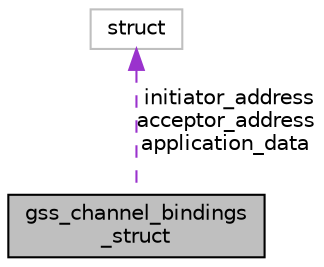 digraph "gss_channel_bindings_struct"
{
  edge [fontname="Helvetica",fontsize="10",labelfontname="Helvetica",labelfontsize="10"];
  node [fontname="Helvetica",fontsize="10",shape=record];
  Node1 [label="gss_channel_bindings\l_struct",height=0.2,width=0.4,color="black", fillcolor="grey75", style="filled", fontcolor="black"];
  Node2 -> Node1 [dir="back",color="darkorchid3",fontsize="10",style="dashed",label=" initiator_address\nacceptor_address\napplication_data" ,fontname="Helvetica"];
  Node2 [label="struct",height=0.2,width=0.4,color="grey75", fillcolor="white", style="filled"];
}
